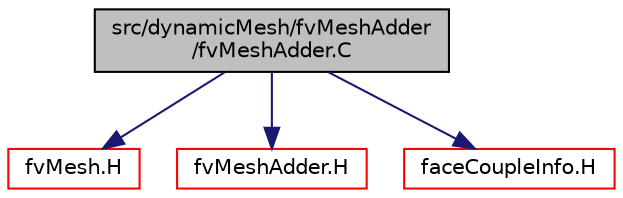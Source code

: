 digraph "src/dynamicMesh/fvMeshAdder/fvMeshAdder.C"
{
  bgcolor="transparent";
  edge [fontname="Helvetica",fontsize="10",labelfontname="Helvetica",labelfontsize="10"];
  node [fontname="Helvetica",fontsize="10",shape=record];
  Node1 [label="src/dynamicMesh/fvMeshAdder\l/fvMeshAdder.C",height=0.2,width=0.4,color="black", fillcolor="grey75", style="filled", fontcolor="black"];
  Node1 -> Node2 [color="midnightblue",fontsize="10",style="solid",fontname="Helvetica"];
  Node2 [label="fvMesh.H",height=0.2,width=0.4,color="red",URL="$a05986.html"];
  Node1 -> Node3 [color="midnightblue",fontsize="10",style="solid",fontname="Helvetica"];
  Node3 [label="fvMeshAdder.H",height=0.2,width=0.4,color="red",URL="$a04868.html"];
  Node1 -> Node4 [color="midnightblue",fontsize="10",style="solid",fontname="Helvetica"];
  Node4 [label="faceCoupleInfo.H",height=0.2,width=0.4,color="red",URL="$a04951.html"];
}
